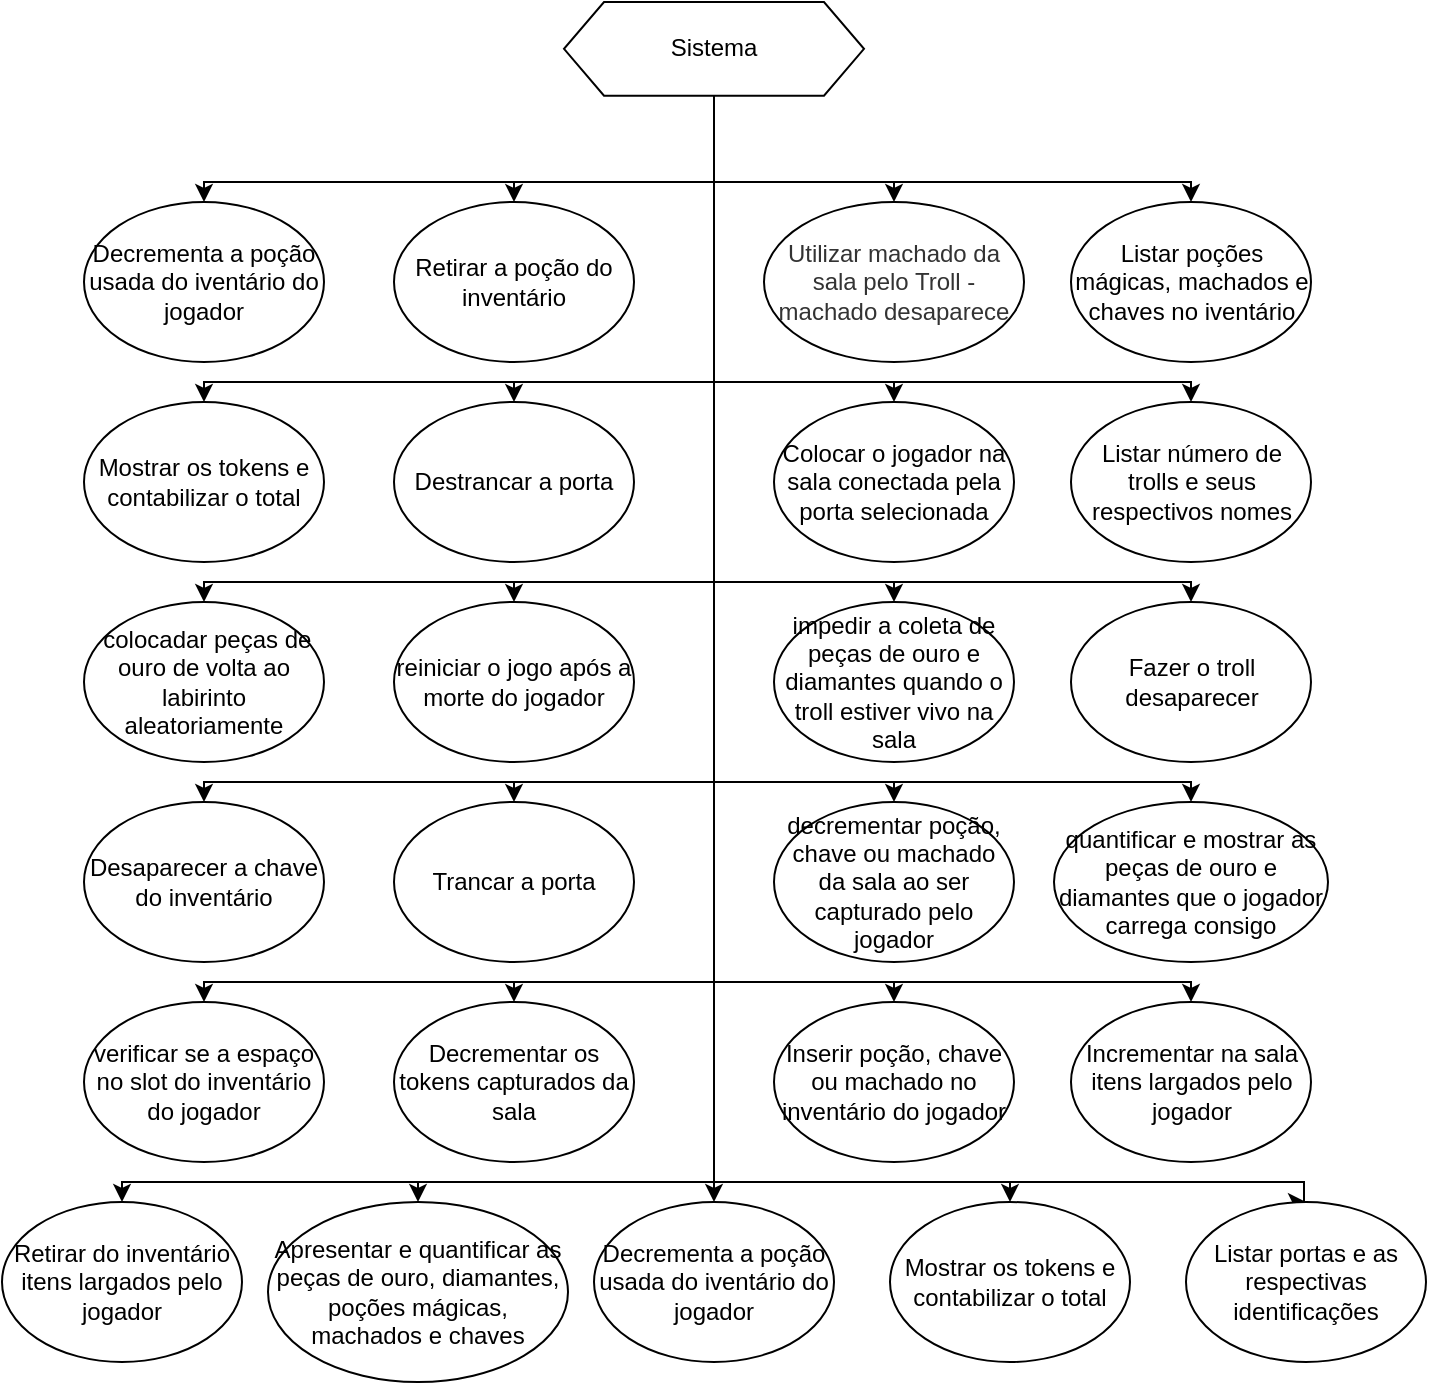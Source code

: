 <mxfile version="16.6.5" type="github" pages="3">
  <diagram id="KRHu_80R7PJStwcegiyl" name="Página-1">
    <mxGraphModel dx="2162" dy="708" grid="1" gridSize="10" guides="1" tooltips="1" connect="1" arrows="1" fold="1" page="1" pageScale="1" pageWidth="827" pageHeight="1169" math="0" shadow="0">
      <root>
        <mxCell id="0" />
        <mxCell id="1" parent="0" />
        <mxCell id="XuN8xmvtj4Sz8nJlnt_W-7" style="edgeStyle=orthogonalEdgeStyle;rounded=0;orthogonalLoop=1;jettySize=auto;html=1;entryDx=0;entryDy=0;" edge="1" parent="1" source="p8cwWDW_OP8U_E5JMbLY-1" target="p8cwWDW_OP8U_E5JMbLY-34">
          <mxGeometry relative="1" as="geometry">
            <Array as="points">
              <mxPoint x="335" y="61.82" />
              <mxPoint x="335" y="110" />
              <mxPoint x="335" y="210" />
              <mxPoint x="335" y="310" />
              <mxPoint x="335" y="410" />
              <mxPoint x="335" y="510" />
              <mxPoint x="425" y="510" />
              <mxPoint x="573.5" y="510" />
              <mxPoint x="573.5" y="515" />
            </Array>
          </mxGeometry>
        </mxCell>
        <mxCell id="XuN8xmvtj4Sz8nJlnt_W-8" style="edgeStyle=orthogonalEdgeStyle;rounded=0;orthogonalLoop=1;jettySize=auto;html=1;entryDx=0;entryDy=0;" edge="1" parent="1" source="p8cwWDW_OP8U_E5JMbLY-1" target="p8cwWDW_OP8U_E5JMbLY-32">
          <mxGeometry relative="1" as="geometry">
            <Array as="points">
              <mxPoint x="335" y="61.82" />
              <mxPoint x="335" y="110" />
              <mxPoint x="335" y="210" />
              <mxPoint x="335" y="310" />
              <mxPoint x="335" y="410" />
              <mxPoint x="335" y="510" />
              <mxPoint x="235" y="510" />
              <mxPoint x="235" y="515" />
            </Array>
          </mxGeometry>
        </mxCell>
        <mxCell id="XuN8xmvtj4Sz8nJlnt_W-9" style="edgeStyle=orthogonalEdgeStyle;rounded=0;orthogonalLoop=1;jettySize=auto;html=1;entryDx=0;entryDy=0;" edge="1" parent="1" source="p8cwWDW_OP8U_E5JMbLY-1" target="p8cwWDW_OP8U_E5JMbLY-33">
          <mxGeometry relative="1" as="geometry">
            <Array as="points">
              <mxPoint x="335" y="61.82" />
              <mxPoint x="335" y="110" />
              <mxPoint x="335" y="210" />
              <mxPoint x="335" y="310" />
              <mxPoint x="335" y="410" />
              <mxPoint x="335" y="510" />
              <mxPoint x="425" y="510" />
              <mxPoint x="425" y="515" />
            </Array>
          </mxGeometry>
        </mxCell>
        <mxCell id="XuN8xmvtj4Sz8nJlnt_W-10" style="edgeStyle=orthogonalEdgeStyle;rounded=0;orthogonalLoop=1;jettySize=auto;html=1;entryDx=0;entryDy=0;entryX=0.5;entryY=0;" edge="1" parent="1" source="p8cwWDW_OP8U_E5JMbLY-1" target="p8cwWDW_OP8U_E5JMbLY-35">
          <mxGeometry relative="1" as="geometry">
            <Array as="points">
              <mxPoint x="335" y="610" />
              <mxPoint x="39" y="610" />
            </Array>
          </mxGeometry>
        </mxCell>
        <mxCell id="XuN8xmvtj4Sz8nJlnt_W-17" style="edgeStyle=orthogonalEdgeStyle;rounded=0;orthogonalLoop=1;jettySize=auto;html=1;entryDx=0;entryDy=0;entryX=0.5;entryY=0;" edge="1" parent="1" source="p8cwWDW_OP8U_E5JMbLY-1" target="p8cwWDW_OP8U_E5JMbLY-4">
          <mxGeometry relative="1" as="geometry">
            <Array as="points">
              <mxPoint x="335" y="610" />
              <mxPoint x="187" y="610" />
            </Array>
          </mxGeometry>
        </mxCell>
        <mxCell id="XuN8xmvtj4Sz8nJlnt_W-19" style="edgeStyle=orthogonalEdgeStyle;rounded=0;orthogonalLoop=1;jettySize=auto;html=1;entryDx=0;entryDy=0;" edge="1" parent="1" source="p8cwWDW_OP8U_E5JMbLY-1" target="XuN8xmvtj4Sz8nJlnt_W-5">
          <mxGeometry relative="1" as="geometry">
            <Array as="points">
              <mxPoint x="335" y="61.82" />
              <mxPoint x="335" y="110" />
              <mxPoint x="335" y="210" />
              <mxPoint x="425" y="210" />
              <mxPoint x="573.5" y="210" />
              <mxPoint x="573.5" y="215" />
            </Array>
          </mxGeometry>
        </mxCell>
        <mxCell id="XuN8xmvtj4Sz8nJlnt_W-20" style="edgeStyle=orthogonalEdgeStyle;rounded=0;orthogonalLoop=1;jettySize=auto;html=1;" edge="1" parent="1" source="p8cwWDW_OP8U_E5JMbLY-1" target="XuN8xmvtj4Sz8nJlnt_W-4">
          <mxGeometry relative="1" as="geometry">
            <Array as="points">
              <mxPoint x="335" y="61.82" />
              <mxPoint x="335" y="110" />
              <mxPoint x="335" y="210" />
              <mxPoint x="425" y="210" />
              <mxPoint x="425" y="215" />
            </Array>
          </mxGeometry>
        </mxCell>
        <mxCell id="XuN8xmvtj4Sz8nJlnt_W-21" style="edgeStyle=orthogonalEdgeStyle;rounded=0;orthogonalLoop=1;jettySize=auto;html=1;entryDx=0;entryDy=0;" edge="1" parent="1" source="p8cwWDW_OP8U_E5JMbLY-1" target="XuN8xmvtj4Sz8nJlnt_W-3">
          <mxGeometry relative="1" as="geometry">
            <Array as="points">
              <mxPoint x="335" y="61.82" />
              <mxPoint x="335" y="110" />
              <mxPoint x="335" y="210" />
              <mxPoint x="235" y="210" />
              <mxPoint x="235" y="215" />
            </Array>
          </mxGeometry>
        </mxCell>
        <mxCell id="XuN8xmvtj4Sz8nJlnt_W-25" style="edgeStyle=orthogonalEdgeStyle;rounded=0;orthogonalLoop=1;jettySize=auto;html=1;entryDx=0;entryDy=0;" edge="1" parent="1" source="p8cwWDW_OP8U_E5JMbLY-1" target="p8cwWDW_OP8U_E5JMbLY-3">
          <mxGeometry relative="1" as="geometry">
            <Array as="points">
              <mxPoint x="335" y="61.82" />
              <mxPoint x="335" y="110" />
              <mxPoint x="335" y="210" />
              <mxPoint x="335" y="310" />
              <mxPoint x="335" y="410" />
              <mxPoint x="425" y="410" />
              <mxPoint x="573.5" y="410" />
              <mxPoint x="573.5" y="415" />
            </Array>
          </mxGeometry>
        </mxCell>
        <mxCell id="XuN8xmvtj4Sz8nJlnt_W-26" style="edgeStyle=orthogonalEdgeStyle;rounded=0;orthogonalLoop=1;jettySize=auto;html=1;entryDx=0;entryDy=0;" edge="1" parent="1" source="p8cwWDW_OP8U_E5JMbLY-1" target="XuN8xmvtj4Sz8nJlnt_W-15">
          <mxGeometry relative="1" as="geometry">
            <Array as="points">
              <mxPoint x="335" y="61.82" />
              <mxPoint x="335" y="110" />
              <mxPoint x="425" y="110" />
              <mxPoint x="573.5" y="110" />
              <mxPoint x="573.5" y="115" />
            </Array>
          </mxGeometry>
        </mxCell>
        <mxCell id="XuN8xmvtj4Sz8nJlnt_W-27" style="edgeStyle=orthogonalEdgeStyle;rounded=0;orthogonalLoop=1;jettySize=auto;html=1;entryDx=0;entryDy=0;" edge="1" parent="1" source="p8cwWDW_OP8U_E5JMbLY-1" target="XuN8xmvtj4Sz8nJlnt_W-14">
          <mxGeometry relative="1" as="geometry">
            <Array as="points">
              <mxPoint x="335" y="61.82" />
              <mxPoint x="335" y="110" />
              <mxPoint x="425" y="110" />
              <mxPoint x="425" y="115" />
            </Array>
          </mxGeometry>
        </mxCell>
        <mxCell id="XuN8xmvtj4Sz8nJlnt_W-28" style="edgeStyle=orthogonalEdgeStyle;rounded=0;orthogonalLoop=1;jettySize=auto;html=1;entryDx=0;entryDy=0;" edge="1" parent="1" source="p8cwWDW_OP8U_E5JMbLY-1" target="XuN8xmvtj4Sz8nJlnt_W-13">
          <mxGeometry relative="1" as="geometry">
            <Array as="points">
              <mxPoint x="335" y="61.82" />
              <mxPoint x="335" y="110" />
              <mxPoint x="235" y="110" />
              <mxPoint x="235" y="115" />
            </Array>
          </mxGeometry>
        </mxCell>
        <mxCell id="XuN8xmvtj4Sz8nJlnt_W-29" style="edgeStyle=orthogonalEdgeStyle;rounded=0;orthogonalLoop=1;jettySize=auto;html=1;entryDx=0;entryDy=0;" edge="1" parent="1" source="p8cwWDW_OP8U_E5JMbLY-1" target="p8cwWDW_OP8U_E5JMbLY-13">
          <mxGeometry relative="1" as="geometry">
            <Array as="points">
              <mxPoint x="335" y="61.82" />
              <mxPoint x="335" y="110" />
              <mxPoint x="335" y="210" />
              <mxPoint x="335" y="310" />
              <mxPoint x="80" y="310" />
              <mxPoint x="80" y="315" />
            </Array>
          </mxGeometry>
        </mxCell>
        <mxCell id="XuN8xmvtj4Sz8nJlnt_W-30" style="edgeStyle=orthogonalEdgeStyle;rounded=0;orthogonalLoop=1;jettySize=auto;html=1;entryDx=0;entryDy=0;" edge="1" parent="1" source="p8cwWDW_OP8U_E5JMbLY-1" target="p8cwWDW_OP8U_E5JMbLY-14">
          <mxGeometry relative="1" as="geometry">
            <Array as="points">
              <mxPoint x="335" y="61.82" />
              <mxPoint x="335" y="110" />
              <mxPoint x="335" y="210" />
              <mxPoint x="335" y="310" />
              <mxPoint x="235" y="310" />
              <mxPoint x="235" y="315" />
            </Array>
          </mxGeometry>
        </mxCell>
        <mxCell id="XuN8xmvtj4Sz8nJlnt_W-31" style="edgeStyle=orthogonalEdgeStyle;rounded=0;orthogonalLoop=1;jettySize=auto;html=1;entryDx=0;entryDy=0;" edge="1" parent="1" source="p8cwWDW_OP8U_E5JMbLY-1" target="p8cwWDW_OP8U_E5JMbLY-15">
          <mxGeometry relative="1" as="geometry">
            <Array as="points">
              <mxPoint x="335" y="61.82" />
              <mxPoint x="335" y="110" />
              <mxPoint x="335" y="210" />
              <mxPoint x="335" y="310" />
              <mxPoint x="425" y="310" />
              <mxPoint x="425" y="315" />
            </Array>
          </mxGeometry>
        </mxCell>
        <mxCell id="XuN8xmvtj4Sz8nJlnt_W-32" style="edgeStyle=orthogonalEdgeStyle;rounded=0;orthogonalLoop=1;jettySize=auto;html=1;entryDx=0;entryDy=0;" edge="1" parent="1" source="p8cwWDW_OP8U_E5JMbLY-1" target="p8cwWDW_OP8U_E5JMbLY-16">
          <mxGeometry relative="1" as="geometry">
            <Array as="points">
              <mxPoint x="335" y="61.82" />
              <mxPoint x="335" y="110" />
              <mxPoint x="335" y="210" />
              <mxPoint x="335" y="310" />
              <mxPoint x="425" y="310" />
              <mxPoint x="573.5" y="310" />
              <mxPoint x="573.5" y="315" />
            </Array>
          </mxGeometry>
        </mxCell>
        <mxCell id="XuN8xmvtj4Sz8nJlnt_W-33" style="edgeStyle=orthogonalEdgeStyle;rounded=0;orthogonalLoop=1;jettySize=auto;html=1;entryDx=0;entryDy=0;" edge="1" parent="1" source="p8cwWDW_OP8U_E5JMbLY-1" target="p8cwWDW_OP8U_E5JMbLY-25">
          <mxGeometry relative="1" as="geometry">
            <Array as="points">
              <mxPoint x="335" y="61.82" />
              <mxPoint x="335" y="110" />
              <mxPoint x="335" y="210" />
              <mxPoint x="335" y="310" />
              <mxPoint x="335" y="410" />
              <mxPoint x="80" y="410" />
              <mxPoint x="80" y="415" />
            </Array>
          </mxGeometry>
        </mxCell>
        <mxCell id="XuN8xmvtj4Sz8nJlnt_W-34" style="edgeStyle=orthogonalEdgeStyle;rounded=0;orthogonalLoop=1;jettySize=auto;html=1;" edge="1" parent="1" source="p8cwWDW_OP8U_E5JMbLY-1" target="p8cwWDW_OP8U_E5JMbLY-29">
          <mxGeometry relative="1" as="geometry">
            <Array as="points">
              <mxPoint x="335" y="61.82" />
              <mxPoint x="335" y="110" />
              <mxPoint x="335" y="210" />
              <mxPoint x="335" y="310" />
              <mxPoint x="335" y="410" />
              <mxPoint x="425" y="410" />
              <mxPoint x="425" y="415" />
            </Array>
          </mxGeometry>
        </mxCell>
        <mxCell id="XuN8xmvtj4Sz8nJlnt_W-35" style="edgeStyle=orthogonalEdgeStyle;rounded=0;orthogonalLoop=1;jettySize=auto;html=1;entryDx=0;entryDy=0;" edge="1" parent="1" source="p8cwWDW_OP8U_E5JMbLY-1" target="p8cwWDW_OP8U_E5JMbLY-27">
          <mxGeometry relative="1" as="geometry">
            <Array as="points">
              <mxPoint x="335" y="61.82" />
              <mxPoint x="335" y="110" />
              <mxPoint x="335" y="210" />
              <mxPoint x="335" y="310" />
              <mxPoint x="335" y="410" />
              <mxPoint x="235" y="410" />
              <mxPoint x="235" y="415" />
            </Array>
          </mxGeometry>
        </mxCell>
        <mxCell id="XuN8xmvtj4Sz8nJlnt_W-36" style="edgeStyle=orthogonalEdgeStyle;rounded=0;orthogonalLoop=1;jettySize=auto;html=1;" edge="1" parent="1" source="p8cwWDW_OP8U_E5JMbLY-1" target="p8cwWDW_OP8U_E5JMbLY-31">
          <mxGeometry relative="1" as="geometry">
            <Array as="points">
              <mxPoint x="335" y="61.82" />
              <mxPoint x="335" y="110" />
              <mxPoint x="335" y="210" />
              <mxPoint x="335" y="310" />
              <mxPoint x="335" y="410" />
              <mxPoint x="335" y="510" />
              <mxPoint x="80" y="510" />
              <mxPoint x="80" y="515" />
            </Array>
          </mxGeometry>
        </mxCell>
        <mxCell id="XuN8xmvtj4Sz8nJlnt_W-37" style="edgeStyle=orthogonalEdgeStyle;rounded=0;orthogonalLoop=1;jettySize=auto;html=1;" edge="1" parent="1" source="p8cwWDW_OP8U_E5JMbLY-1" target="XuN8xmvtj4Sz8nJlnt_W-1">
          <mxGeometry relative="1" as="geometry">
            <Array as="points">
              <mxPoint x="335" y="61.82" />
              <mxPoint x="335" y="110" />
              <mxPoint x="80" y="110" />
              <mxPoint x="80" y="115" />
            </Array>
          </mxGeometry>
        </mxCell>
        <mxCell id="XuN8xmvtj4Sz8nJlnt_W-39" style="edgeStyle=orthogonalEdgeStyle;rounded=0;orthogonalLoop=1;jettySize=auto;html=1;entryDx=0;entryDy=0;" edge="1" parent="1" source="p8cwWDW_OP8U_E5JMbLY-1" target="XuN8xmvtj4Sz8nJlnt_W-2">
          <mxGeometry relative="1" as="geometry">
            <Array as="points">
              <mxPoint x="335" y="61.82" />
              <mxPoint x="335" y="110" />
              <mxPoint x="335" y="210" />
              <mxPoint x="80" y="210" />
              <mxPoint x="80" y="215" />
            </Array>
          </mxGeometry>
        </mxCell>
        <mxCell id="XuN8xmvtj4Sz8nJlnt_W-41" style="edgeStyle=orthogonalEdgeStyle;rounded=0;orthogonalLoop=1;jettySize=auto;html=1;entryX=0.5;entryY=0;entryDx=0;entryDy=0;" edge="1" parent="1" source="p8cwWDW_OP8U_E5JMbLY-1" target="p8cwWDW_OP8U_E5JMbLY-5">
          <mxGeometry relative="1" as="geometry">
            <Array as="points">
              <mxPoint x="335" y="610" />
              <mxPoint x="630" y="610" />
              <mxPoint x="630" y="620" />
            </Array>
          </mxGeometry>
        </mxCell>
        <mxCell id="XuN8xmvtj4Sz8nJlnt_W-42" style="edgeStyle=orthogonalEdgeStyle;rounded=0;orthogonalLoop=1;jettySize=auto;html=1;entryX=0.5;entryY=0;entryDx=0;entryDy=0;" edge="1" parent="1" source="p8cwWDW_OP8U_E5JMbLY-1" target="p8cwWDW_OP8U_E5JMbLY-30">
          <mxGeometry relative="1" as="geometry">
            <Array as="points">
              <mxPoint x="335" y="610" />
              <mxPoint x="483" y="610" />
            </Array>
          </mxGeometry>
        </mxCell>
        <mxCell id="XuN8xmvtj4Sz8nJlnt_W-43" style="edgeStyle=orthogonalEdgeStyle;rounded=0;orthogonalLoop=1;jettySize=auto;html=1;" edge="1" parent="1" source="p8cwWDW_OP8U_E5JMbLY-1" target="p8cwWDW_OP8U_E5JMbLY-28">
          <mxGeometry relative="1" as="geometry">
            <mxPoint x="320" y="590" as="targetPoint" />
            <Array as="points" />
          </mxGeometry>
        </mxCell>
        <mxCell id="p8cwWDW_OP8U_E5JMbLY-1" value="Sistema" style="shape=hexagon;perimeter=hexagonPerimeter2;whiteSpace=wrap;html=1;fixedSize=1;" parent="1" vertex="1">
          <mxGeometry x="260" y="20" width="150" height="46.82" as="geometry" />
        </mxCell>
        <mxCell id="p8cwWDW_OP8U_E5JMbLY-3" value="&lt;span&gt;quantificar e mostrar as peças de ouro e diamantes que o jogador carrega consigo&lt;/span&gt;" style="ellipse;whiteSpace=wrap;html=1;" parent="1" vertex="1">
          <mxGeometry x="505" y="420" width="137" height="80" as="geometry" />
        </mxCell>
        <mxCell id="p8cwWDW_OP8U_E5JMbLY-4" value="&lt;span&gt;Apresentar e quantificar as peças de ouro, diamantes, poções mágicas, machados e chaves&lt;/span&gt;" style="ellipse;whiteSpace=wrap;html=1;" parent="1" vertex="1">
          <mxGeometry x="112" y="620" width="150" height="90" as="geometry" />
        </mxCell>
        <mxCell id="p8cwWDW_OP8U_E5JMbLY-5" value="&lt;span&gt;Listar portas e as respectivas identificações&lt;/span&gt;" style="ellipse;whiteSpace=wrap;html=1;" parent="1" vertex="1">
          <mxGeometry x="571" y="620" width="120" height="80" as="geometry" />
        </mxCell>
        <mxCell id="p8cwWDW_OP8U_E5JMbLY-13" value="&lt;span&gt;&amp;nbsp;colocadar peças de ouro de volta ao labirinto aleatoriamente&lt;/span&gt;" style="ellipse;whiteSpace=wrap;html=1;" parent="1" vertex="1">
          <mxGeometry x="20" y="320" width="120" height="80" as="geometry" />
        </mxCell>
        <mxCell id="p8cwWDW_OP8U_E5JMbLY-14" value="reiniciar o jogo após a morte do jogador" style="ellipse;whiteSpace=wrap;html=1;" parent="1" vertex="1">
          <mxGeometry x="175" y="320" width="120" height="80" as="geometry" />
        </mxCell>
        <mxCell id="p8cwWDW_OP8U_E5JMbLY-15" value="impedir a coleta de peças de ouro e diamantes quando o troll estiver vivo na sala" style="ellipse;whiteSpace=wrap;html=1;" parent="1" vertex="1">
          <mxGeometry x="365" y="320" width="120" height="80" as="geometry" />
        </mxCell>
        <mxCell id="p8cwWDW_OP8U_E5JMbLY-16" value="Fazer o troll desaparecer" style="ellipse;whiteSpace=wrap;html=1;" parent="1" vertex="1">
          <mxGeometry x="513.5" y="320" width="120" height="80" as="geometry" />
        </mxCell>
        <mxCell id="p8cwWDW_OP8U_E5JMbLY-25" value="Desaparecer a chave do inventário" style="ellipse;whiteSpace=wrap;html=1;" parent="1" vertex="1">
          <mxGeometry x="20" y="420" width="120" height="80" as="geometry" />
        </mxCell>
        <mxCell id="p8cwWDW_OP8U_E5JMbLY-27" value="Trancar a porta" style="ellipse;whiteSpace=wrap;html=1;" parent="1" vertex="1">
          <mxGeometry x="175" y="420" width="120" height="80" as="geometry" />
        </mxCell>
        <mxCell id="p8cwWDW_OP8U_E5JMbLY-28" value="Decrementa a poção usada do iventário do jogador" style="ellipse;whiteSpace=wrap;html=1;" parent="1" vertex="1">
          <mxGeometry x="275" y="620" width="120" height="80" as="geometry" />
        </mxCell>
        <mxCell id="p8cwWDW_OP8U_E5JMbLY-29" value="decrementar poção, chave ou machado da sala ao ser capturado pelo jogador" style="ellipse;whiteSpace=wrap;html=1;" parent="1" vertex="1">
          <mxGeometry x="365" y="420" width="120" height="80" as="geometry" />
        </mxCell>
        <mxCell id="p8cwWDW_OP8U_E5JMbLY-30" value="Mostrar os tokens e contabilizar o total" style="ellipse;whiteSpace=wrap;html=1;" parent="1" vertex="1">
          <mxGeometry x="423" y="620" width="120" height="80" as="geometry" />
        </mxCell>
        <mxCell id="p8cwWDW_OP8U_E5JMbLY-31" value="verificar se a espaço no slot do inventário do jogador" style="ellipse;whiteSpace=wrap;html=1;" parent="1" vertex="1">
          <mxGeometry x="20" y="520" width="120" height="80" as="geometry" />
        </mxCell>
        <mxCell id="p8cwWDW_OP8U_E5JMbLY-32" value="Decrementar os tokens capturados da sala" style="ellipse;whiteSpace=wrap;html=1;" parent="1" vertex="1">
          <mxGeometry x="175" y="520" width="120" height="80" as="geometry" />
        </mxCell>
        <mxCell id="p8cwWDW_OP8U_E5JMbLY-33" value="Inserir poção, chave ou machado no inventário do jogador" style="ellipse;whiteSpace=wrap;html=1;" parent="1" vertex="1">
          <mxGeometry x="365" y="520" width="120" height="80" as="geometry" />
        </mxCell>
        <mxCell id="p8cwWDW_OP8U_E5JMbLY-34" value="Incrementar na sala itens largados pelo jogador" style="ellipse;whiteSpace=wrap;html=1;" parent="1" vertex="1">
          <mxGeometry x="513.5" y="520" width="120" height="80" as="geometry" />
        </mxCell>
        <mxCell id="p8cwWDW_OP8U_E5JMbLY-35" value="Retirar do inventário itens largados pelo jogador" style="ellipse;whiteSpace=wrap;html=1;" parent="1" vertex="1">
          <mxGeometry x="-21" y="620" width="120" height="80" as="geometry" />
        </mxCell>
        <mxCell id="XuN8xmvtj4Sz8nJlnt_W-1" value="Decrementa a poção usada do iventário do jogador" style="ellipse;whiteSpace=wrap;html=1;" vertex="1" parent="1">
          <mxGeometry x="20" y="120" width="120" height="80" as="geometry" />
        </mxCell>
        <mxCell id="XuN8xmvtj4Sz8nJlnt_W-2" value="Mostrar os tokens e contabilizar o total" style="ellipse;whiteSpace=wrap;html=1;" vertex="1" parent="1">
          <mxGeometry x="20" y="220" width="120" height="80" as="geometry" />
        </mxCell>
        <mxCell id="XuN8xmvtj4Sz8nJlnt_W-3" value="Destrancar a porta" style="ellipse;whiteSpace=wrap;html=1;" vertex="1" parent="1">
          <mxGeometry x="175" y="220" width="120" height="80" as="geometry" />
        </mxCell>
        <mxCell id="XuN8xmvtj4Sz8nJlnt_W-4" value="Colocar o jogador na sala conectada pela porta selecionada" style="ellipse;whiteSpace=wrap;html=1;" vertex="1" parent="1">
          <mxGeometry x="365" y="220" width="120" height="80" as="geometry" />
        </mxCell>
        <mxCell id="XuN8xmvtj4Sz8nJlnt_W-5" value="&lt;span&gt;Listar número de trolls e seus respectivos nomes&lt;/span&gt;" style="ellipse;whiteSpace=wrap;html=1;" vertex="1" parent="1">
          <mxGeometry x="513.5" y="220" width="120" height="80" as="geometry" />
        </mxCell>
        <mxCell id="XuN8xmvtj4Sz8nJlnt_W-13" value="&lt;span&gt;Retirar a poção do inventário&lt;/span&gt;" style="ellipse;whiteSpace=wrap;html=1;" vertex="1" parent="1">
          <mxGeometry x="175" y="120" width="120" height="80" as="geometry" />
        </mxCell>
        <mxCell id="XuN8xmvtj4Sz8nJlnt_W-14" value="&lt;span style=&quot;color: rgb(51 , 51 , 51)&quot;&gt;Utilizar machado da sala pelo Troll - machado desaparece&lt;/span&gt;" style="ellipse;whiteSpace=wrap;html=1;" vertex="1" parent="1">
          <mxGeometry x="360" y="120" width="130" height="80" as="geometry" />
        </mxCell>
        <mxCell id="XuN8xmvtj4Sz8nJlnt_W-15" value="Listar poções mágicas, machados e chaves no iventário" style="ellipse;whiteSpace=wrap;html=1;" vertex="1" parent="1">
          <mxGeometry x="513.5" y="120" width="120" height="80" as="geometry" />
        </mxCell>
      </root>
    </mxGraphModel>
  </diagram>
  <diagram id="WXObSvlNgrBl4VupW67s" name="Página-2">
    <mxGraphModel dx="5481" dy="848" grid="1" gridSize="10" guides="1" tooltips="1" connect="1" arrows="1" fold="1" page="1" pageScale="1" pageWidth="827" pageHeight="1169" math="0" shadow="0">
      <root>
        <mxCell id="G9pF4uTXSzu1Kpu80Hzo-0" />
        <mxCell id="G9pF4uTXSzu1Kpu80Hzo-1" parent="G9pF4uTXSzu1Kpu80Hzo-0" />
        <mxCell id="Tc7A6N6MrH_39aB0lbsp-0" style="edgeStyle=orthogonalEdgeStyle;rounded=0;orthogonalLoop=1;jettySize=auto;html=1;exitX=0;exitY=0.5;exitDx=0;exitDy=0;entryX=0.5;entryY=1;entryDx=0;entryDy=0;" edge="1" parent="G9pF4uTXSzu1Kpu80Hzo-1" source="G9pF4uTXSzu1Kpu80Hzo-2" target="G9pF4uTXSzu1Kpu80Hzo-3">
          <mxGeometry relative="1" as="geometry" />
        </mxCell>
        <mxCell id="Tc7A6N6MrH_39aB0lbsp-1" style="edgeStyle=orthogonalEdgeStyle;rounded=0;orthogonalLoop=1;jettySize=auto;html=1;exitX=0;exitY=0.5;exitDx=0;exitDy=0;" edge="1" parent="G9pF4uTXSzu1Kpu80Hzo-1" source="G9pF4uTXSzu1Kpu80Hzo-2" target="G9pF4uTXSzu1Kpu80Hzo-4">
          <mxGeometry relative="1" as="geometry" />
        </mxCell>
        <mxCell id="Tc7A6N6MrH_39aB0lbsp-2" style="edgeStyle=orthogonalEdgeStyle;rounded=0;orthogonalLoop=1;jettySize=auto;html=1;exitX=0;exitY=0.5;exitDx=0;exitDy=0;entryX=0.5;entryY=1;entryDx=0;entryDy=0;" edge="1" parent="G9pF4uTXSzu1Kpu80Hzo-1" source="G9pF4uTXSzu1Kpu80Hzo-2" target="G9pF4uTXSzu1Kpu80Hzo-5">
          <mxGeometry relative="1" as="geometry" />
        </mxCell>
        <mxCell id="Tc7A6N6MrH_39aB0lbsp-3" style="edgeStyle=orthogonalEdgeStyle;rounded=0;orthogonalLoop=1;jettySize=auto;html=1;exitX=0;exitY=0.5;exitDx=0;exitDy=0;" edge="1" parent="G9pF4uTXSzu1Kpu80Hzo-1" source="G9pF4uTXSzu1Kpu80Hzo-2" target="G9pF4uTXSzu1Kpu80Hzo-6">
          <mxGeometry relative="1" as="geometry" />
        </mxCell>
        <mxCell id="Tc7A6N6MrH_39aB0lbsp-4" style="edgeStyle=orthogonalEdgeStyle;rounded=0;orthogonalLoop=1;jettySize=auto;html=1;exitX=1;exitY=0.5;exitDx=0;exitDy=0;entryX=0.5;entryY=1;entryDx=0;entryDy=0;" edge="1" parent="G9pF4uTXSzu1Kpu80Hzo-1" source="G9pF4uTXSzu1Kpu80Hzo-2" target="G9pF4uTXSzu1Kpu80Hzo-9">
          <mxGeometry relative="1" as="geometry" />
        </mxCell>
        <mxCell id="Tc7A6N6MrH_39aB0lbsp-5" style="edgeStyle=orthogonalEdgeStyle;rounded=0;orthogonalLoop=1;jettySize=auto;html=1;exitX=1;exitY=0.5;exitDx=0;exitDy=0;" edge="1" parent="G9pF4uTXSzu1Kpu80Hzo-1" source="G9pF4uTXSzu1Kpu80Hzo-2" target="G9pF4uTXSzu1Kpu80Hzo-10">
          <mxGeometry relative="1" as="geometry" />
        </mxCell>
        <mxCell id="Tc7A6N6MrH_39aB0lbsp-6" style="edgeStyle=orthogonalEdgeStyle;rounded=0;orthogonalLoop=1;jettySize=auto;html=1;exitX=1;exitY=0.5;exitDx=0;exitDy=0;entryX=0.5;entryY=0;entryDx=0;entryDy=0;" edge="1" parent="G9pF4uTXSzu1Kpu80Hzo-1" source="G9pF4uTXSzu1Kpu80Hzo-2" target="G9pF4uTXSzu1Kpu80Hzo-12">
          <mxGeometry relative="1" as="geometry" />
        </mxCell>
        <mxCell id="Tc7A6N6MrH_39aB0lbsp-7" style="edgeStyle=orthogonalEdgeStyle;rounded=0;orthogonalLoop=1;jettySize=auto;html=1;exitX=1;exitY=0.5;exitDx=0;exitDy=0;entryX=0.5;entryY=1;entryDx=0;entryDy=0;" edge="1" parent="G9pF4uTXSzu1Kpu80Hzo-1" source="G9pF4uTXSzu1Kpu80Hzo-2" target="G9pF4uTXSzu1Kpu80Hzo-11">
          <mxGeometry relative="1" as="geometry" />
        </mxCell>
        <mxCell id="Tc7A6N6MrH_39aB0lbsp-8" style="edgeStyle=orthogonalEdgeStyle;rounded=0;orthogonalLoop=1;jettySize=auto;html=1;exitX=1;exitY=0.5;exitDx=0;exitDy=0;entryX=0.5;entryY=1;entryDx=0;entryDy=0;" edge="1" parent="G9pF4uTXSzu1Kpu80Hzo-1" source="G9pF4uTXSzu1Kpu80Hzo-2" target="G9pF4uTXSzu1Kpu80Hzo-15">
          <mxGeometry relative="1" as="geometry" />
        </mxCell>
        <mxCell id="Tc7A6N6MrH_39aB0lbsp-9" style="edgeStyle=orthogonalEdgeStyle;rounded=0;orthogonalLoop=1;jettySize=auto;html=1;exitX=1;exitY=0.5;exitDx=0;exitDy=0;entryX=0.5;entryY=0;entryDx=0;entryDy=0;" edge="1" parent="G9pF4uTXSzu1Kpu80Hzo-1" source="G9pF4uTXSzu1Kpu80Hzo-2" target="G9pF4uTXSzu1Kpu80Hzo-16">
          <mxGeometry relative="1" as="geometry" />
        </mxCell>
        <mxCell id="Tc7A6N6MrH_39aB0lbsp-10" style="edgeStyle=orthogonalEdgeStyle;rounded=0;orthogonalLoop=1;jettySize=auto;html=1;exitX=0.5;exitY=1;exitDx=0;exitDy=0;" edge="1" parent="G9pF4uTXSzu1Kpu80Hzo-1" source="G9pF4uTXSzu1Kpu80Hzo-2" target="G9pF4uTXSzu1Kpu80Hzo-8">
          <mxGeometry relative="1" as="geometry" />
        </mxCell>
        <mxCell id="Tc7A6N6MrH_39aB0lbsp-11" style="edgeStyle=orthogonalEdgeStyle;rounded=0;orthogonalLoop=1;jettySize=auto;html=1;exitX=0.5;exitY=0;exitDx=0;exitDy=0;entryX=0.5;entryY=1;entryDx=0;entryDy=0;" edge="1" parent="G9pF4uTXSzu1Kpu80Hzo-1" source="G9pF4uTXSzu1Kpu80Hzo-2" target="G9pF4uTXSzu1Kpu80Hzo-7">
          <mxGeometry relative="1" as="geometry" />
        </mxCell>
        <mxCell id="Tc7A6N6MrH_39aB0lbsp-12" style="edgeStyle=orthogonalEdgeStyle;rounded=0;orthogonalLoop=1;jettySize=auto;html=1;exitX=0;exitY=0.5;exitDx=0;exitDy=0;entryX=0.5;entryY=1;entryDx=0;entryDy=0;" edge="1" parent="G9pF4uTXSzu1Kpu80Hzo-1" source="G9pF4uTXSzu1Kpu80Hzo-2" target="G9pF4uTXSzu1Kpu80Hzo-13">
          <mxGeometry relative="1" as="geometry" />
        </mxCell>
        <mxCell id="Tc7A6N6MrH_39aB0lbsp-13" style="edgeStyle=orthogonalEdgeStyle;rounded=0;orthogonalLoop=1;jettySize=auto;html=1;exitX=0;exitY=0.5;exitDx=0;exitDy=0;entryX=0.5;entryY=0;entryDx=0;entryDy=0;" edge="1" parent="G9pF4uTXSzu1Kpu80Hzo-1" source="G9pF4uTXSzu1Kpu80Hzo-2" target="G9pF4uTXSzu1Kpu80Hzo-14">
          <mxGeometry relative="1" as="geometry" />
        </mxCell>
        <mxCell id="Tc7A6N6MrH_39aB0lbsp-14" style="edgeStyle=orthogonalEdgeStyle;rounded=0;orthogonalLoop=1;jettySize=auto;html=1;exitX=0;exitY=0.5;exitDx=0;exitDy=0;entryX=0.5;entryY=1;entryDx=0;entryDy=0;" edge="1" parent="G9pF4uTXSzu1Kpu80Hzo-1" source="G9pF4uTXSzu1Kpu80Hzo-2" target="G9pF4uTXSzu1Kpu80Hzo-19">
          <mxGeometry relative="1" as="geometry" />
        </mxCell>
        <mxCell id="Tc7A6N6MrH_39aB0lbsp-15" style="edgeStyle=orthogonalEdgeStyle;rounded=0;orthogonalLoop=1;jettySize=auto;html=1;exitX=0;exitY=0.5;exitDx=0;exitDy=0;entryX=0.5;entryY=0;entryDx=0;entryDy=0;" edge="1" parent="G9pF4uTXSzu1Kpu80Hzo-1" source="G9pF4uTXSzu1Kpu80Hzo-2" target="G9pF4uTXSzu1Kpu80Hzo-20">
          <mxGeometry relative="1" as="geometry" />
        </mxCell>
        <mxCell id="G9pF4uTXSzu1Kpu80Hzo-2" value="Usuário" style="shape=hexagon;perimeter=hexagonPerimeter2;whiteSpace=wrap;html=1;fixedSize=1;" vertex="1" parent="G9pF4uTXSzu1Kpu80Hzo-1">
          <mxGeometry x="-2945" y="340.0" width="150" height="46.82" as="geometry" />
        </mxCell>
        <mxCell id="G9pF4uTXSzu1Kpu80Hzo-3" value="Coletar tokens" style="ellipse;whiteSpace=wrap;html=1;" vertex="1" parent="G9pF4uTXSzu1Kpu80Hzo-1">
          <mxGeometry x="-3220" y="200" width="120" height="80" as="geometry" />
        </mxCell>
        <mxCell id="G9pF4uTXSzu1Kpu80Hzo-4" value="&lt;span&gt;Utilizar o comando de largar o item (poção, chave ou machado)&lt;/span&gt;" style="ellipse;whiteSpace=wrap;html=1;" vertex="1" parent="G9pF4uTXSzu1Kpu80Hzo-1">
          <mxGeometry x="-3220" y="460" width="120" height="80" as="geometry" />
        </mxCell>
        <mxCell id="G9pF4uTXSzu1Kpu80Hzo-5" value="&lt;span&gt;Utilizar o comando&amp;nbsp; de visualização inventário&lt;/span&gt;" style="ellipse;whiteSpace=wrap;html=1;" vertex="1" parent="G9pF4uTXSzu1Kpu80Hzo-1">
          <mxGeometry x="-3080" y="200" width="120" height="80" as="geometry" />
        </mxCell>
        <mxCell id="G9pF4uTXSzu1Kpu80Hzo-6" value="&lt;span&gt;Selecionar a porta desejada&lt;/span&gt;" style="ellipse;whiteSpace=wrap;html=1;" vertex="1" parent="G9pF4uTXSzu1Kpu80Hzo-1">
          <mxGeometry x="-3080" y="460" width="120" height="80" as="geometry" />
        </mxCell>
        <mxCell id="G9pF4uTXSzu1Kpu80Hzo-7" value="&lt;span&gt;Utilizar o comando&amp;nbsp; de visualização da sala&lt;/span&gt;" style="ellipse;whiteSpace=wrap;html=1;" vertex="1" parent="G9pF4uTXSzu1Kpu80Hzo-1">
          <mxGeometry x="-2930" y="200" width="120" height="80" as="geometry" />
        </mxCell>
        <mxCell id="G9pF4uTXSzu1Kpu80Hzo-8" value="&lt;span&gt;Utilizar os comandos de navegação&lt;/span&gt;" style="ellipse;whiteSpace=wrap;html=1;" vertex="1" parent="G9pF4uTXSzu1Kpu80Hzo-1">
          <mxGeometry x="-2930" y="460" width="120" height="80" as="geometry" />
        </mxCell>
        <mxCell id="G9pF4uTXSzu1Kpu80Hzo-9" value="&lt;span style=&quot;color: rgb(51 , 51 , 51)&quot;&gt;Utilizar um machado para matar a troll&lt;/span&gt;" style="ellipse;whiteSpace=wrap;html=1;" vertex="1" parent="G9pF4uTXSzu1Kpu80Hzo-1">
          <mxGeometry x="-2770" y="200" width="120" height="80" as="geometry" />
        </mxCell>
        <mxCell id="G9pF4uTXSzu1Kpu80Hzo-10" value="&lt;span style=&quot;color: rgb(51 , 51 , 51)&quot;&gt;Utilizar uma poção para trancar a porta&lt;/span&gt;" style="ellipse;whiteSpace=wrap;html=1;" vertex="1" parent="G9pF4uTXSzu1Kpu80Hzo-1">
          <mxGeometry x="-2770" y="460" width="120" height="80" as="geometry" />
        </mxCell>
        <mxCell id="G9pF4uTXSzu1Kpu80Hzo-11" value="" style="ellipse;whiteSpace=wrap;html=1;" vertex="1" parent="G9pF4uTXSzu1Kpu80Hzo-1">
          <mxGeometry x="-2620" y="200" width="120" height="80" as="geometry" />
        </mxCell>
        <mxCell id="G9pF4uTXSzu1Kpu80Hzo-12" value="&lt;span&gt;Utilizar o comando de coletar o item (poção, chave ou machado)&lt;/span&gt;" style="ellipse;whiteSpace=wrap;html=1;" vertex="1" parent="G9pF4uTXSzu1Kpu80Hzo-1">
          <mxGeometry x="-2620" y="460" width="120" height="80" as="geometry" />
        </mxCell>
        <mxCell id="G9pF4uTXSzu1Kpu80Hzo-13" value="" style="ellipse;whiteSpace=wrap;html=1;" vertex="1" parent="G9pF4uTXSzu1Kpu80Hzo-1">
          <mxGeometry x="-3370" y="200" width="120" height="80" as="geometry" />
        </mxCell>
        <mxCell id="G9pF4uTXSzu1Kpu80Hzo-14" value="" style="ellipse;whiteSpace=wrap;html=1;" vertex="1" parent="G9pF4uTXSzu1Kpu80Hzo-1">
          <mxGeometry x="-3370" y="460" width="120" height="80" as="geometry" />
        </mxCell>
        <mxCell id="G9pF4uTXSzu1Kpu80Hzo-15" value="" style="ellipse;whiteSpace=wrap;html=1;" vertex="1" parent="G9pF4uTXSzu1Kpu80Hzo-1">
          <mxGeometry x="-2470" y="200" width="120" height="80" as="geometry" />
        </mxCell>
        <mxCell id="G9pF4uTXSzu1Kpu80Hzo-16" value="" style="ellipse;whiteSpace=wrap;html=1;" vertex="1" parent="G9pF4uTXSzu1Kpu80Hzo-1">
          <mxGeometry x="-2470" y="460" width="120" height="80" as="geometry" />
        </mxCell>
        <mxCell id="G9pF4uTXSzu1Kpu80Hzo-17" value="" style="ellipse;whiteSpace=wrap;html=1;" vertex="1" parent="G9pF4uTXSzu1Kpu80Hzo-1">
          <mxGeometry x="-2320" y="200" width="120" height="80" as="geometry" />
        </mxCell>
        <mxCell id="G9pF4uTXSzu1Kpu80Hzo-18" value="" style="ellipse;whiteSpace=wrap;html=1;" vertex="1" parent="G9pF4uTXSzu1Kpu80Hzo-1">
          <mxGeometry x="-2320" y="460" width="120" height="80" as="geometry" />
        </mxCell>
        <mxCell id="G9pF4uTXSzu1Kpu80Hzo-19" value="" style="ellipse;whiteSpace=wrap;html=1;" vertex="1" parent="G9pF4uTXSzu1Kpu80Hzo-1">
          <mxGeometry x="-3510" y="200" width="120" height="80" as="geometry" />
        </mxCell>
        <mxCell id="G9pF4uTXSzu1Kpu80Hzo-20" value="" style="ellipse;whiteSpace=wrap;html=1;" vertex="1" parent="G9pF4uTXSzu1Kpu80Hzo-1">
          <mxGeometry x="-3510" y="460" width="120" height="80" as="geometry" />
        </mxCell>
        <mxCell id="G9pF4uTXSzu1Kpu80Hzo-21" value="" style="ellipse;whiteSpace=wrap;html=1;" vertex="1" parent="G9pF4uTXSzu1Kpu80Hzo-1">
          <mxGeometry x="-2180" y="200" width="120" height="80" as="geometry" />
        </mxCell>
        <mxCell id="G9pF4uTXSzu1Kpu80Hzo-22" value="" style="ellipse;whiteSpace=wrap;html=1;" vertex="1" parent="G9pF4uTXSzu1Kpu80Hzo-1">
          <mxGeometry x="-2180" y="460" width="120" height="80" as="geometry" />
        </mxCell>
        <mxCell id="G9pF4uTXSzu1Kpu80Hzo-23" value="" style="ellipse;whiteSpace=wrap;html=1;" vertex="1" parent="G9pF4uTXSzu1Kpu80Hzo-1">
          <mxGeometry x="-3650" y="200" width="120" height="80" as="geometry" />
        </mxCell>
        <mxCell id="G9pF4uTXSzu1Kpu80Hzo-24" value="" style="ellipse;whiteSpace=wrap;html=1;" vertex="1" parent="G9pF4uTXSzu1Kpu80Hzo-1">
          <mxGeometry x="-3650" y="460" width="120" height="80" as="geometry" />
        </mxCell>
      </root>
    </mxGraphModel>
  </diagram>
  <diagram id="noQitv6B0HrpNdzYtov9" name="Página-3">
    <mxGraphModel dx="4654" dy="848" grid="1" gridSize="10" guides="1" tooltips="1" connect="1" arrows="1" fold="1" page="1" pageScale="1" pageWidth="827" pageHeight="1169" math="0" shadow="0">
      <root>
        <mxCell id="P9bZgve30uA1GbF2zzmT-0" />
        <mxCell id="P9bZgve30uA1GbF2zzmT-1" parent="P9bZgve30uA1GbF2zzmT-0" />
        <mxCell id="2wjWAV_TTE7EXWR5_jJV-3" style="edgeStyle=orthogonalEdgeStyle;rounded=0;orthogonalLoop=1;jettySize=auto;html=1;exitX=0.5;exitY=0;exitDx=0;exitDy=0;dashed=1;" edge="1" parent="P9bZgve30uA1GbF2zzmT-1" source="R1wy9Pt7vK92fC8TsjFm-0" target="fc5zrPU8HhaIOkE2vUeg-0">
          <mxGeometry relative="1" as="geometry" />
        </mxCell>
        <mxCell id="mIIF6MTqrqTyKahMi_m_-5" style="edgeStyle=orthogonalEdgeStyle;rounded=0;orthogonalLoop=1;jettySize=auto;html=1;exitX=0.5;exitY=0;exitDx=0;exitDy=0;dashed=1;" edge="1" parent="P9bZgve30uA1GbF2zzmT-1" source="R1wy9Pt7vK92fC8TsjFm-0" target="2wjWAV_TTE7EXWR5_jJV-0">
          <mxGeometry relative="1" as="geometry" />
        </mxCell>
        <mxCell id="mIIF6MTqrqTyKahMi_m_-6" style="edgeStyle=orthogonalEdgeStyle;rounded=0;orthogonalLoop=1;jettySize=auto;html=1;exitX=0.5;exitY=1;exitDx=0;exitDy=0;entryX=0.5;entryY=0;entryDx=0;entryDy=0;dashed=1;" edge="1" parent="P9bZgve30uA1GbF2zzmT-1" source="R1wy9Pt7vK92fC8TsjFm-0" target="mIIF6MTqrqTyKahMi_m_-3">
          <mxGeometry relative="1" as="geometry" />
        </mxCell>
        <mxCell id="R1wy9Pt7vK92fC8TsjFm-0" value="Usuário" style="shape=hexagon;perimeter=hexagonPerimeter2;whiteSpace=wrap;html=1;fixedSize=1;" vertex="1" parent="P9bZgve30uA1GbF2zzmT-1">
          <mxGeometry x="-3044" y="490.0" width="150" height="46.82" as="geometry" />
        </mxCell>
        <mxCell id="kb65RiWAc39JccjAr8-A-1" style="edgeStyle=orthogonalEdgeStyle;rounded=0;orthogonalLoop=1;jettySize=auto;html=1;exitX=0.5;exitY=0;exitDx=0;exitDy=0;entryX=0.5;entryY=1;entryDx=0;entryDy=0;dashed=1;" edge="1" parent="P9bZgve30uA1GbF2zzmT-1" source="rXwcTed9gjFX1PEf0OIn-0" target="mIIF6MTqrqTyKahMi_m_-0">
          <mxGeometry relative="1" as="geometry" />
        </mxCell>
        <mxCell id="kb65RiWAc39JccjAr8-A-2" style="edgeStyle=orthogonalEdgeStyle;rounded=0;orthogonalLoop=1;jettySize=auto;html=1;exitX=0;exitY=0.5;exitDx=0;exitDy=0;entryX=1;entryY=0.5;entryDx=0;entryDy=0;dashed=1;" edge="1" parent="P9bZgve30uA1GbF2zzmT-1" source="rXwcTed9gjFX1PEf0OIn-0" target="kb65RiWAc39JccjAr8-A-0">
          <mxGeometry relative="1" as="geometry" />
        </mxCell>
        <mxCell id="OkBCWMaEzFLGHRCbEknm-6" style="edgeStyle=orthogonalEdgeStyle;rounded=0;orthogonalLoop=1;jettySize=auto;html=1;exitX=0;exitY=0.5;exitDx=0;exitDy=0;entryX=0.5;entryY=0;entryDx=0;entryDy=0;dashed=1;" edge="1" parent="P9bZgve30uA1GbF2zzmT-1" source="rXwcTed9gjFX1PEf0OIn-0" target="OkBCWMaEzFLGHRCbEknm-1">
          <mxGeometry relative="1" as="geometry">
            <Array as="points">
              <mxPoint x="-2905" y="838" />
              <mxPoint x="-2894" y="838" />
            </Array>
          </mxGeometry>
        </mxCell>
        <mxCell id="OkBCWMaEzFLGHRCbEknm-7" style="edgeStyle=orthogonalEdgeStyle;rounded=0;orthogonalLoop=1;jettySize=auto;html=1;exitX=1;exitY=0.5;exitDx=0;exitDy=0;entryX=0.5;entryY=0;entryDx=0;entryDy=0;dashed=1;" edge="1" parent="P9bZgve30uA1GbF2zzmT-1" source="rXwcTed9gjFX1PEf0OIn-0" target="OkBCWMaEzFLGHRCbEknm-2">
          <mxGeometry relative="1" as="geometry">
            <Array as="points">
              <mxPoint x="-2580" y="783" />
            </Array>
          </mxGeometry>
        </mxCell>
        <mxCell id="rXwcTed9gjFX1PEf0OIn-0" value="Sistema" style="shape=hexagon;perimeter=hexagonPerimeter2;whiteSpace=wrap;html=1;fixedSize=1;" vertex="1" parent="P9bZgve30uA1GbF2zzmT-1">
          <mxGeometry x="-2905" y="760" width="150" height="46.82" as="geometry" />
        </mxCell>
        <mxCell id="2wjWAV_TTE7EXWR5_jJV-1" style="edgeStyle=orthogonalEdgeStyle;rounded=0;orthogonalLoop=1;jettySize=auto;html=1;exitX=1;exitY=0.5;exitDx=0;exitDy=0;entryX=0;entryY=0.5;entryDx=0;entryDy=0;" edge="1" parent="P9bZgve30uA1GbF2zzmT-1" source="fc5zrPU8HhaIOkE2vUeg-0" target="2wjWAV_TTE7EXWR5_jJV-0">
          <mxGeometry relative="1" as="geometry" />
        </mxCell>
        <mxCell id="fc5zrPU8HhaIOkE2vUeg-0" value="&lt;span&gt;Utilizar os comandos de navegação&lt;/span&gt;" style="ellipse;whiteSpace=wrap;html=1;" vertex="1" parent="P9bZgve30uA1GbF2zzmT-1">
          <mxGeometry x="-3160" y="350" width="120" height="80" as="geometry" />
        </mxCell>
        <mxCell id="mIIF6MTqrqTyKahMi_m_-1" style="edgeStyle=orthogonalEdgeStyle;rounded=0;orthogonalLoop=1;jettySize=auto;html=1;exitX=0.5;exitY=1;exitDx=0;exitDy=0;entryX=0.5;entryY=0;entryDx=0;entryDy=0;" edge="1" parent="P9bZgve30uA1GbF2zzmT-1" source="2wjWAV_TTE7EXWR5_jJV-0" target="mIIF6MTqrqTyKahMi_m_-0">
          <mxGeometry relative="1" as="geometry" />
        </mxCell>
        <mxCell id="2wjWAV_TTE7EXWR5_jJV-0" value="&lt;span&gt;Utilizar o comando de coletar o item (poção, chave ou machado)&lt;/span&gt;" style="ellipse;whiteSpace=wrap;html=1;" vertex="1" parent="P9bZgve30uA1GbF2zzmT-1">
          <mxGeometry x="-2890" y="350" width="120" height="80" as="geometry" />
        </mxCell>
        <mxCell id="mIIF6MTqrqTyKahMi_m_-4" style="edgeStyle=orthogonalEdgeStyle;rounded=0;orthogonalLoop=1;jettySize=auto;html=1;exitX=0;exitY=0.5;exitDx=0;exitDy=0;" edge="1" parent="P9bZgve30uA1GbF2zzmT-1" source="mIIF6MTqrqTyKahMi_m_-0" target="mIIF6MTqrqTyKahMi_m_-3">
          <mxGeometry relative="1" as="geometry" />
        </mxCell>
        <mxCell id="mIIF6MTqrqTyKahMi_m_-0" value="&lt;span&gt;Listar portas e as respectivas identificações&lt;/span&gt;" style="ellipse;whiteSpace=wrap;html=1;" vertex="1" parent="P9bZgve30uA1GbF2zzmT-1">
          <mxGeometry x="-2890" y="600" width="120" height="80" as="geometry" />
        </mxCell>
        <mxCell id="OkBCWMaEzFLGHRCbEknm-10" style="edgeStyle=orthogonalEdgeStyle;rounded=0;orthogonalLoop=1;jettySize=auto;html=1;exitX=0.5;exitY=1;exitDx=0;exitDy=0;entryX=0.5;entryY=0;entryDx=0;entryDy=0;" edge="1" parent="P9bZgve30uA1GbF2zzmT-1" source="mIIF6MTqrqTyKahMi_m_-3" target="kb65RiWAc39JccjAr8-A-0">
          <mxGeometry relative="1" as="geometry" />
        </mxCell>
        <mxCell id="mIIF6MTqrqTyKahMi_m_-3" value="&lt;span&gt;Utilizar os comandos de navegação&lt;/span&gt;" style="ellipse;whiteSpace=wrap;html=1;" vertex="1" parent="P9bZgve30uA1GbF2zzmT-1">
          <mxGeometry x="-3140" y="600" width="120" height="80" as="geometry" />
        </mxCell>
        <mxCell id="8c7umGx8-uDd1L3hc6Jh-0" style="edgeStyle=orthogonalEdgeStyle;rounded=0;orthogonalLoop=1;jettySize=auto;html=1;exitX=0;exitY=0.5;exitDx=0;exitDy=0;" edge="1" parent="P9bZgve30uA1GbF2zzmT-1" source="kb65RiWAc39JccjAr8-A-0" target="kb65RiWAc39JccjAr8-A-3">
          <mxGeometry relative="1" as="geometry" />
        </mxCell>
        <mxCell id="kb65RiWAc39JccjAr8-A-0" value="Colocar o jogador na sala conectada pela porta selecionada" style="ellipse;whiteSpace=wrap;html=1;" vertex="1" parent="P9bZgve30uA1GbF2zzmT-1">
          <mxGeometry x="-3140" y="743.41" width="120" height="80" as="geometry" />
        </mxCell>
        <mxCell id="8c7umGx8-uDd1L3hc6Jh-1" style="edgeStyle=orthogonalEdgeStyle;rounded=0;orthogonalLoop=1;jettySize=auto;html=1;exitX=1;exitY=0.5;exitDx=0;exitDy=0;" edge="1" parent="P9bZgve30uA1GbF2zzmT-1" source="kb65RiWAc39JccjAr8-A-3" target="OkBCWMaEzFLGHRCbEknm-0">
          <mxGeometry relative="1" as="geometry" />
        </mxCell>
        <mxCell id="kb65RiWAc39JccjAr8-A-3" value="&lt;span&gt;Utilizar os comandos de navegação&lt;/span&gt;" style="ellipse;whiteSpace=wrap;html=1;" vertex="1" parent="P9bZgve30uA1GbF2zzmT-1">
          <mxGeometry x="-3250" y="870" width="120" height="80" as="geometry" />
        </mxCell>
        <mxCell id="8c7umGx8-uDd1L3hc6Jh-2" style="edgeStyle=orthogonalEdgeStyle;rounded=0;orthogonalLoop=1;jettySize=auto;html=1;exitX=1;exitY=0.5;exitDx=0;exitDy=0;entryX=0;entryY=0.5;entryDx=0;entryDy=0;" edge="1" parent="P9bZgve30uA1GbF2zzmT-1" source="OkBCWMaEzFLGHRCbEknm-0" target="OkBCWMaEzFLGHRCbEknm-1">
          <mxGeometry relative="1" as="geometry" />
        </mxCell>
        <mxCell id="OkBCWMaEzFLGHRCbEknm-0" value="Coletar tokens" style="ellipse;whiteSpace=wrap;html=1;" vertex="1" parent="P9bZgve30uA1GbF2zzmT-1">
          <mxGeometry x="-3100" y="870" width="120" height="80" as="geometry" />
        </mxCell>
        <mxCell id="8c7umGx8-uDd1L3hc6Jh-3" style="edgeStyle=orthogonalEdgeStyle;rounded=0;orthogonalLoop=1;jettySize=auto;html=1;exitX=1;exitY=0.5;exitDx=0;exitDy=0;entryX=0;entryY=0.5;entryDx=0;entryDy=0;" edge="1" parent="P9bZgve30uA1GbF2zzmT-1" source="OkBCWMaEzFLGHRCbEknm-1" target="OkBCWMaEzFLGHRCbEknm-8">
          <mxGeometry relative="1" as="geometry" />
        </mxCell>
        <mxCell id="OkBCWMaEzFLGHRCbEknm-1" value="&lt;span&gt;Listar portas e as respectivas identificações&lt;/span&gt;" style="ellipse;whiteSpace=wrap;html=1;" vertex="1" parent="P9bZgve30uA1GbF2zzmT-1">
          <mxGeometry x="-2954" y="870" width="120" height="80" as="geometry" />
        </mxCell>
        <mxCell id="8c7umGx8-uDd1L3hc6Jh-5" style="edgeStyle=orthogonalEdgeStyle;rounded=0;orthogonalLoop=1;jettySize=auto;html=1;exitX=1;exitY=0.5;exitDx=0;exitDy=0;entryX=0;entryY=0.5;entryDx=0;entryDy=0;" edge="1" parent="P9bZgve30uA1GbF2zzmT-1" source="OkBCWMaEzFLGHRCbEknm-2" target="fc5zrPU8HhaIOkE2vUeg-0">
          <mxGeometry relative="1" as="geometry">
            <Array as="points">
              <mxPoint x="-2500" y="910" />
              <mxPoint x="-2500" y="330" />
              <mxPoint x="-3180" y="330" />
              <mxPoint x="-3180" y="390" />
            </Array>
          </mxGeometry>
        </mxCell>
        <mxCell id="OkBCWMaEzFLGHRCbEknm-2" value="Colocar o jogador na sala conectada pela porta selecionada" style="ellipse;whiteSpace=wrap;html=1;" vertex="1" parent="P9bZgve30uA1GbF2zzmT-1">
          <mxGeometry x="-2640" y="870" width="120" height="80" as="geometry" />
        </mxCell>
        <mxCell id="OkBCWMaEzFLGHRCbEknm-4" style="edgeStyle=orthogonalEdgeStyle;rounded=0;orthogonalLoop=1;jettySize=auto;html=1;exitX=0;exitY=0.5;exitDx=0;exitDy=0;entryX=0.5;entryY=1;entryDx=0;entryDy=0;dashed=1;" edge="1" parent="P9bZgve30uA1GbF2zzmT-1" source="OkBCWMaEzFLGHRCbEknm-3" target="kb65RiWAc39JccjAr8-A-3">
          <mxGeometry relative="1" as="geometry">
            <Array as="points">
              <mxPoint x="-3190" y="1020" />
              <mxPoint x="-3190" y="1020" />
            </Array>
          </mxGeometry>
        </mxCell>
        <mxCell id="OkBCWMaEzFLGHRCbEknm-5" style="edgeStyle=orthogonalEdgeStyle;rounded=0;orthogonalLoop=1;jettySize=auto;html=1;exitX=1;exitY=0.5;exitDx=0;exitDy=0;entryX=0.5;entryY=1;entryDx=0;entryDy=0;dashed=1;" edge="1" parent="P9bZgve30uA1GbF2zzmT-1" source="OkBCWMaEzFLGHRCbEknm-3" target="OkBCWMaEzFLGHRCbEknm-0">
          <mxGeometry relative="1" as="geometry">
            <Array as="points">
              <mxPoint x="-3040" y="1030" />
              <mxPoint x="-3040" y="1030" />
            </Array>
          </mxGeometry>
        </mxCell>
        <mxCell id="OkBCWMaEzFLGHRCbEknm-9" style="edgeStyle=orthogonalEdgeStyle;rounded=0;orthogonalLoop=1;jettySize=auto;html=1;exitX=1;exitY=0.5;exitDx=0;exitDy=0;entryX=0.5;entryY=1;entryDx=0;entryDy=0;dashed=1;" edge="1" parent="P9bZgve30uA1GbF2zzmT-1" source="OkBCWMaEzFLGHRCbEknm-3" target="OkBCWMaEzFLGHRCbEknm-8">
          <mxGeometry relative="1" as="geometry" />
        </mxCell>
        <mxCell id="OkBCWMaEzFLGHRCbEknm-3" value="Usuário" style="shape=hexagon;perimeter=hexagonPerimeter2;whiteSpace=wrap;html=1;fixedSize=1;" vertex="1" parent="P9bZgve30uA1GbF2zzmT-1">
          <mxGeometry x="-3190" y="1040" width="150" height="46.82" as="geometry" />
        </mxCell>
        <mxCell id="8c7umGx8-uDd1L3hc6Jh-4" style="edgeStyle=orthogonalEdgeStyle;rounded=0;orthogonalLoop=1;jettySize=auto;html=1;exitX=1;exitY=0.5;exitDx=0;exitDy=0;entryX=0;entryY=0.5;entryDx=0;entryDy=0;" edge="1" parent="P9bZgve30uA1GbF2zzmT-1" source="OkBCWMaEzFLGHRCbEknm-8" target="OkBCWMaEzFLGHRCbEknm-2">
          <mxGeometry relative="1" as="geometry" />
        </mxCell>
        <mxCell id="OkBCWMaEzFLGHRCbEknm-8" value="&lt;span&gt;Utilizar os comandos de navegação&lt;/span&gt;" style="ellipse;whiteSpace=wrap;html=1;" vertex="1" parent="P9bZgve30uA1GbF2zzmT-1">
          <mxGeometry x="-2800" y="870" width="120" height="80" as="geometry" />
        </mxCell>
      </root>
    </mxGraphModel>
  </diagram>
</mxfile>
